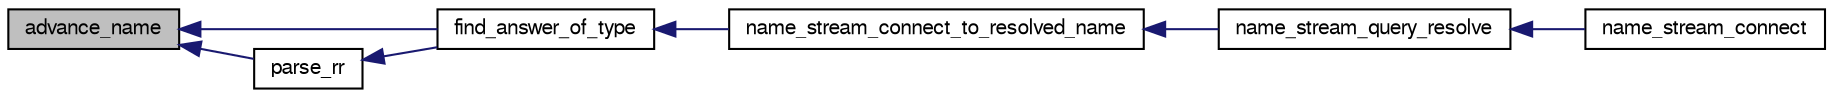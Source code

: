 digraph G
{
  edge [fontname="FreeSans",fontsize="10",labelfontname="FreeSans",labelfontsize="10"];
  node [fontname="FreeSans",fontsize="10",shape=record];
  rankdir=LR;
  Node1 [label="advance_name",height=0.2,width=0.4,color="black", fillcolor="grey75", style="filled" fontcolor="black"];
  Node1 -> Node2 [dir=back,color="midnightblue",fontsize="10",style="solid",fontname="FreeSans"];
  Node2 [label="find_answer_of_type",height=0.2,width=0.4,color="black", fillcolor="white", style="filled",URL="$dns_8h.html#a593122bc343447440beb7ec60bd9f7b3"];
  Node2 -> Node3 [dir=back,color="midnightblue",fontsize="10",style="solid",fontname="FreeSans"];
  Node3 [label="name_stream_connect_to_resolved_name",height=0.2,width=0.4,color="black", fillcolor="white", style="filled",URL="$af__name_8c.html#afff5c5578fe9835676f40108dd189e1d"];
  Node3 -> Node4 [dir=back,color="midnightblue",fontsize="10",style="solid",fontname="FreeSans"];
  Node4 [label="name_stream_query_resolve",height=0.2,width=0.4,color="black", fillcolor="white", style="filled",URL="$af__name_8c.html#a78360fdbbdbb75194fedc8378992cee8"];
  Node4 -> Node5 [dir=back,color="midnightblue",fontsize="10",style="solid",fontname="FreeSans"];
  Node5 [label="name_stream_connect",height=0.2,width=0.4,color="black", fillcolor="white", style="filled",URL="$af__name_8c.html#a739a9be9b64d10189c9e88f6d28491ee"];
  Node1 -> Node6 [dir=back,color="midnightblue",fontsize="10",style="solid",fontname="FreeSans"];
  Node6 [label="parse_rr",height=0.2,width=0.4,color="black", fillcolor="white", style="filled",URL="$dns_8h.html#a73e7d221ee0d7a7b3911d47dff001c42"];
  Node6 -> Node2 [dir=back,color="midnightblue",fontsize="10",style="solid",fontname="FreeSans"];
}
